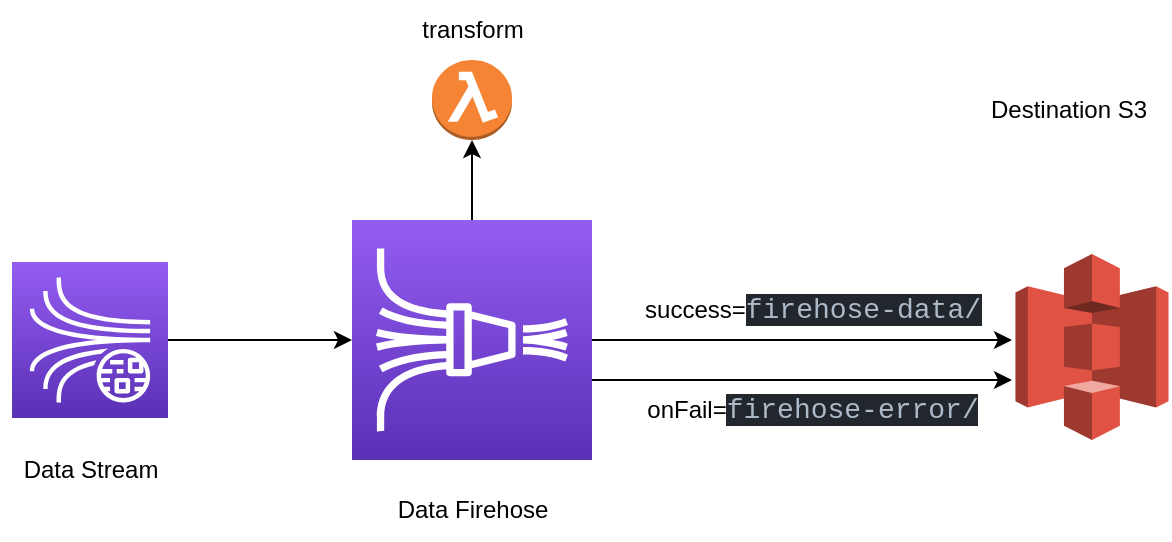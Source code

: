 <mxfile>
    <diagram id="f4IXBKTb8F5gnXCqWnkR" name="firehose-approch">
        <mxGraphModel dx="835" dy="350" grid="1" gridSize="10" guides="1" tooltips="1" connect="1" arrows="1" fold="1" page="1" pageScale="1" pageWidth="850" pageHeight="1100" math="0" shadow="0">
            <root>
                <mxCell id="0"/>
                <mxCell id="1" parent="0"/>
                <mxCell id="-ePK26zGapYwqtlHT7hk-8" style="edgeStyle=none;html=1;" parent="1" source="-ePK26zGapYwqtlHT7hk-2" edge="1">
                    <mxGeometry relative="1" as="geometry">
                        <mxPoint x="650" y="260" as="targetPoint"/>
                    </mxGeometry>
                </mxCell>
                <mxCell id="4lCO9ys19Pb8gbLMdgEE-2" style="edgeStyle=none;html=1;entryX=0.5;entryY=1;entryDx=0;entryDy=0;entryPerimeter=0;" parent="1" source="-ePK26zGapYwqtlHT7hk-2" target="4lCO9ys19Pb8gbLMdgEE-1" edge="1">
                    <mxGeometry relative="1" as="geometry"/>
                </mxCell>
                <mxCell id="3" style="edgeStyle=none;html=1;" edge="1" parent="1">
                    <mxGeometry relative="1" as="geometry">
                        <mxPoint x="440" y="280" as="sourcePoint"/>
                        <mxPoint x="650" y="280" as="targetPoint"/>
                    </mxGeometry>
                </mxCell>
                <mxCell id="-ePK26zGapYwqtlHT7hk-2" value="" style="sketch=0;points=[[0,0,0],[0.25,0,0],[0.5,0,0],[0.75,0,0],[1,0,0],[0,1,0],[0.25,1,0],[0.5,1,0],[0.75,1,0],[1,1,0],[0,0.25,0],[0,0.5,0],[0,0.75,0],[1,0.25,0],[1,0.5,0],[1,0.75,0]];outlineConnect=0;fontColor=#232F3E;gradientColor=#945DF2;gradientDirection=north;fillColor=#5A30B5;strokeColor=#ffffff;dashed=0;verticalLabelPosition=bottom;verticalAlign=top;align=center;html=1;fontSize=12;fontStyle=0;aspect=fixed;shape=mxgraph.aws4.resourceIcon;resIcon=mxgraph.aws4.kinesis_data_firehose;" parent="1" vertex="1">
                    <mxGeometry x="320" y="200" width="120" height="120" as="geometry"/>
                </mxCell>
                <mxCell id="-ePK26zGapYwqtlHT7hk-4" style="edgeStyle=none;html=1;entryX=0;entryY=0.5;entryDx=0;entryDy=0;entryPerimeter=0;" parent="1" source="-ePK26zGapYwqtlHT7hk-3" target="-ePK26zGapYwqtlHT7hk-2" edge="1">
                    <mxGeometry relative="1" as="geometry"/>
                </mxCell>
                <mxCell id="-ePK26zGapYwqtlHT7hk-3" value="" style="sketch=0;points=[[0,0,0],[0.25,0,0],[0.5,0,0],[0.75,0,0],[1,0,0],[0,1,0],[0.25,1,0],[0.5,1,0],[0.75,1,0],[1,1,0],[0,0.25,0],[0,0.5,0],[0,0.75,0],[1,0.25,0],[1,0.5,0],[1,0.75,0]];outlineConnect=0;fontColor=#232F3E;gradientColor=#945DF2;gradientDirection=north;fillColor=#5A30B5;strokeColor=#ffffff;dashed=0;verticalLabelPosition=bottom;verticalAlign=top;align=center;html=1;fontSize=12;fontStyle=0;aspect=fixed;shape=mxgraph.aws4.resourceIcon;resIcon=mxgraph.aws4.kinesis_data_streams;" parent="1" vertex="1">
                    <mxGeometry x="150" y="221" width="78" height="78" as="geometry"/>
                </mxCell>
                <mxCell id="-ePK26zGapYwqtlHT7hk-7" value="" style="outlineConnect=0;dashed=0;verticalLabelPosition=bottom;verticalAlign=top;align=center;html=1;shape=mxgraph.aws3.s3;fillColor=#E05243;gradientColor=none;" parent="1" vertex="1">
                    <mxGeometry x="651.75" y="217" width="76.5" height="93" as="geometry"/>
                </mxCell>
                <mxCell id="-ePK26zGapYwqtlHT7hk-10" value="Data Stream" style="text;html=1;align=center;verticalAlign=middle;resizable=0;points=[];autosize=1;strokeColor=none;fillColor=none;" parent="1" vertex="1">
                    <mxGeometry x="144" y="310" width="90" height="30" as="geometry"/>
                </mxCell>
                <mxCell id="-ePK26zGapYwqtlHT7hk-11" value="Data Firehose" style="text;html=1;align=center;verticalAlign=middle;resizable=0;points=[];autosize=1;strokeColor=none;fillColor=none;" parent="1" vertex="1">
                    <mxGeometry x="330" y="330" width="100" height="30" as="geometry"/>
                </mxCell>
                <mxCell id="-ePK26zGapYwqtlHT7hk-13" value="onFail=&lt;span style=&quot;background-color: rgb(34, 39, 46); color: rgb(173, 186, 199); font-family: Consolas, &amp;quot;Courier New&amp;quot;, monospace; font-size: 14px;&quot;&gt;firehose-error/&lt;/span&gt;" style="text;html=1;align=center;verticalAlign=middle;resizable=0;points=[];autosize=1;strokeColor=none;fillColor=none;" parent="1" vertex="1">
                    <mxGeometry x="460" y="280" width="180" height="30" as="geometry"/>
                </mxCell>
                <mxCell id="-ePK26zGapYwqtlHT7hk-14" value="Destination S3" style="text;html=1;align=center;verticalAlign=middle;resizable=0;points=[];autosize=1;strokeColor=none;fillColor=none;" parent="1" vertex="1">
                    <mxGeometry x="628.25" y="130" width="100" height="30" as="geometry"/>
                </mxCell>
                <mxCell id="2WNXwPVknruo0U74Hc9Q-1" value="success=&lt;span style=&quot;background-color: rgb(34, 39, 46); color: rgb(173, 186, 199); font-family: Consolas, &amp;quot;Courier New&amp;quot;, monospace; font-size: 14px;&quot;&gt;firehose-data/&lt;/span&gt;" style="text;html=1;align=center;verticalAlign=middle;resizable=0;points=[];autosize=1;strokeColor=none;fillColor=none;" parent="1" vertex="1">
                    <mxGeometry x="460" y="230" width="180" height="30" as="geometry"/>
                </mxCell>
                <mxCell id="4lCO9ys19Pb8gbLMdgEE-1" value="" style="outlineConnect=0;dashed=0;verticalLabelPosition=bottom;verticalAlign=top;align=center;html=1;shape=mxgraph.aws3.lambda_function;fillColor=#F58534;gradientColor=none;" parent="1" vertex="1">
                    <mxGeometry x="360" y="120" width="40" height="40" as="geometry"/>
                </mxCell>
                <mxCell id="4lCO9ys19Pb8gbLMdgEE-3" value="transform" style="text;html=1;align=center;verticalAlign=middle;resizable=0;points=[];autosize=1;strokeColor=none;fillColor=none;" parent="1" vertex="1">
                    <mxGeometry x="345" y="90" width="70" height="30" as="geometry"/>
                </mxCell>
            </root>
        </mxGraphModel>
    </diagram>
</mxfile>